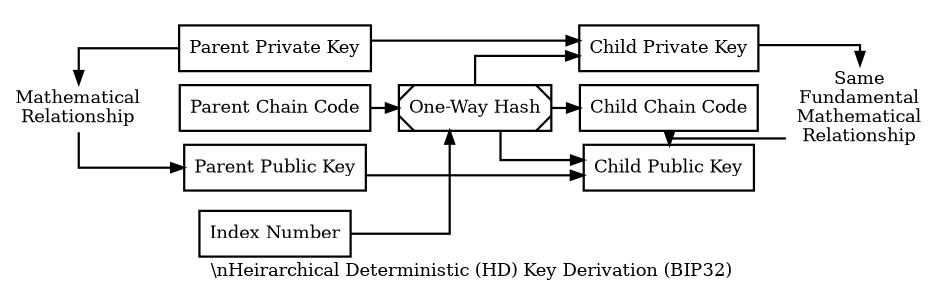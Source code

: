 digraph extended {

size=6.25;
rankdir=LR;
penwidth=1.75;
node [ penwidth = 1.75, shape = "box" ];
edge [ penwidth = 1.75 ];
nodesep=0.15;
splines = ortho;
ranksep = 0.3;

subgraph cluster_parent {
style = "invis";
parent_private_key [ label = "Parent Private Key" ];
parent_chain_code [ label = "Parent Chain Code" ];
parent_public_key [ label = "Parent Public Key" ];
}
child_private_key [ label = "Child Private Key" ];
child_chain_code [ label = "Child Chain Code" ];
child_public_key [ label = "Child Public Key" ];
i_norm [ label = "Index Number" ];
hmac [ label = "One-Way Hash", style = "diagonals" ];

rel1 [ label = "Mathematical\nRelationship", shape = "none" ]
rel2 [ label = "Same\nFundamental\nMathematical\nRelationship", shape = "none" ]

rel1 -> parent_private_key [ weight = 0, dir = "back" ];
rel1 -> parent_chain_code [ style = "invis" ];
rel1 -> parent_public_key [ weight = 0 ];

child_private_key -> rel2 [ weight = 0 ];
child_chain_code -> rel2 [ weight = 1, style = "invis" ];
child_public_key -> rel2 [ weight = 0, dir = "back" ];

//rel1 -> rel2 [ weight = 0 ];

//parent_private_key -> parent_public_key [constraint = false, label = "Math Rel" ];
//child_private_key -> child_public_key [constraint = false, minlen = 2];

parent_private_key -> child_private_key;
parent_public_key  -> child_public_key;

parent_chain_code -> hmac;
i_norm            -> hmac;

hmac -> child_public_key;
hmac -> child_private_key;
hmac -> child_chain_code;

label = " \\nHeirarchical Deterministic (HD) Key Derivation (BIP32)"
}

